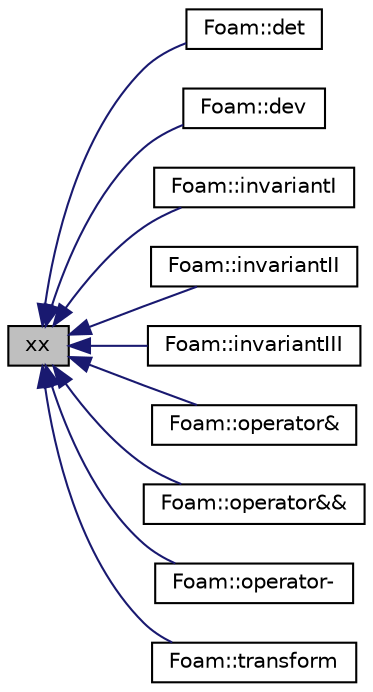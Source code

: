 digraph "xx"
{
  bgcolor="transparent";
  edge [fontname="Helvetica",fontsize="10",labelfontname="Helvetica",labelfontsize="10"];
  node [fontname="Helvetica",fontsize="10",shape=record];
  rankdir="LR";
  Node1 [label="xx",height=0.2,width=0.4,color="black", fillcolor="grey75", style="filled" fontcolor="black"];
  Node1 -> Node2 [dir="back",color="midnightblue",fontsize="10",style="solid",fontname="Helvetica"];
  Node2 [label="Foam::det",height=0.2,width=0.4,color="black",URL="$namespaceFoam.html#ac250f908c2eeec7353b359b0cebd1e8f",tooltip="Return the determinant of a diagonal tensor. "];
  Node1 -> Node3 [dir="back",color="midnightblue",fontsize="10",style="solid",fontname="Helvetica"];
  Node3 [label="Foam::dev",height=0.2,width=0.4,color="black",URL="$namespaceFoam.html#ab1743bdd27eb24c60ab81d51e1426940",tooltip="Return the deviatoric part of a symmetric tensor. "];
  Node1 -> Node4 [dir="back",color="midnightblue",fontsize="10",style="solid",fontname="Helvetica"];
  Node4 [label="Foam::invariantI",height=0.2,width=0.4,color="black",URL="$namespaceFoam.html#a17db27f94729eb15a58376ccd8b2f46b",tooltip="Return the 1st invariant of a symmetric tensor. "];
  Node1 -> Node5 [dir="back",color="midnightblue",fontsize="10",style="solid",fontname="Helvetica"];
  Node5 [label="Foam::invariantII",height=0.2,width=0.4,color="black",URL="$namespaceFoam.html#a9bcc9c04ae69d1aaf3371fd6393887e4",tooltip="Return the 2nd invariant of a symmetric tensor. "];
  Node1 -> Node6 [dir="back",color="midnightblue",fontsize="10",style="solid",fontname="Helvetica"];
  Node6 [label="Foam::invariantIII",height=0.2,width=0.4,color="black",URL="$namespaceFoam.html#a696381731a98b49438357f51cf52623c",tooltip="Return the 3rd invariant of a symmetric tensor. "];
  Node1 -> Node7 [dir="back",color="midnightblue",fontsize="10",style="solid",fontname="Helvetica"];
  Node7 [label="Foam::operator&",height=0.2,width=0.4,color="black",URL="$namespaceFoam.html#a4e2687b7e13cf77a6450911a5c7f8cba",tooltip="Inner-product between two symmetric tensors. "];
  Node1 -> Node8 [dir="back",color="midnightblue",fontsize="10",style="solid",fontname="Helvetica"];
  Node8 [label="Foam::operator&&",height=0.2,width=0.4,color="black",URL="$namespaceFoam.html#ae31084d780daf886362926c1eba240c6",tooltip="Double-dot-product between a symmetric tensor and a symmetric tensor. "];
  Node1 -> Node9 [dir="back",color="midnightblue",fontsize="10",style="solid",fontname="Helvetica"];
  Node9 [label="Foam::operator-",height=0.2,width=0.4,color="black",URL="$namespaceFoam.html#a0bc6dedc72fc4a7460f5751dce887d09"];
  Node1 -> Node10 [dir="back",color="midnightblue",fontsize="10",style="solid",fontname="Helvetica"];
  Node10 [label="Foam::transform",height=0.2,width=0.4,color="black",URL="$namespaceFoam.html#afbf94e3335d0ad3fbfbfbefd256f7668",tooltip="Use rotational tensor to transform a symmetrical tensor. "];
}
